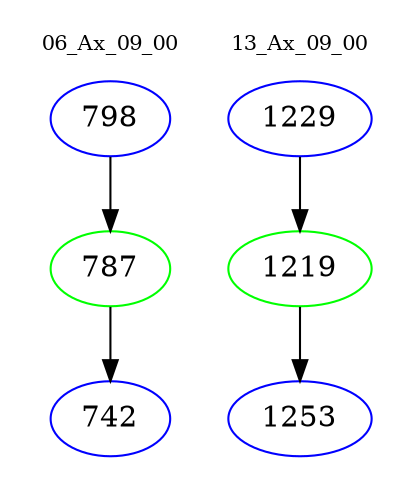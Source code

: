 digraph{
subgraph cluster_0 {
color = white
label = "06_Ax_09_00";
fontsize=10;
T0_798 [label="798", color="blue"]
T0_798 -> T0_787 [color="black"]
T0_787 [label="787", color="green"]
T0_787 -> T0_742 [color="black"]
T0_742 [label="742", color="blue"]
}
subgraph cluster_1 {
color = white
label = "13_Ax_09_00";
fontsize=10;
T1_1229 [label="1229", color="blue"]
T1_1229 -> T1_1219 [color="black"]
T1_1219 [label="1219", color="green"]
T1_1219 -> T1_1253 [color="black"]
T1_1253 [label="1253", color="blue"]
}
}
